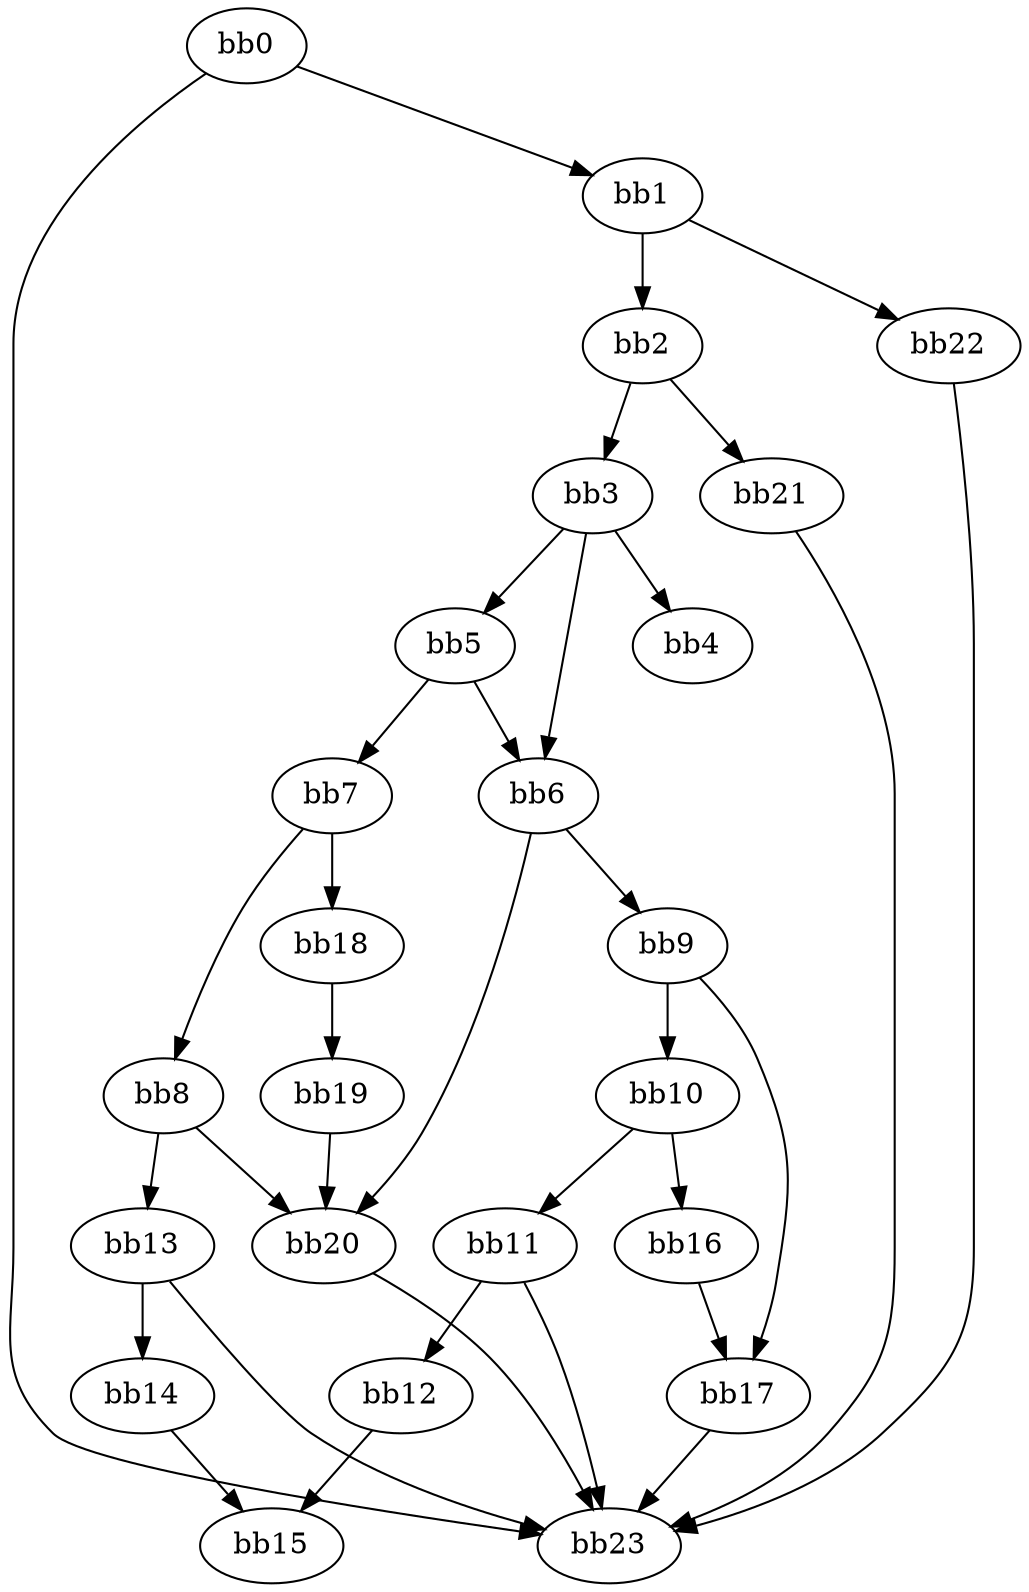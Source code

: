 digraph {
    0 [ label = "bb0\l" ]
    1 [ label = "bb1\l" ]
    2 [ label = "bb2\l" ]
    3 [ label = "bb3\l" ]
    4 [ label = "bb4\l" ]
    5 [ label = "bb5\l" ]
    6 [ label = "bb6\l" ]
    7 [ label = "bb7\l" ]
    8 [ label = "bb8\l" ]
    9 [ label = "bb9\l" ]
    10 [ label = "bb10\l" ]
    11 [ label = "bb11\l" ]
    12 [ label = "bb12\l" ]
    13 [ label = "bb13\l" ]
    14 [ label = "bb14\l" ]
    15 [ label = "bb15\l" ]
    16 [ label = "bb16\l" ]
    17 [ label = "bb17\l" ]
    18 [ label = "bb18\l" ]
    19 [ label = "bb19\l" ]
    20 [ label = "bb20\l" ]
    21 [ label = "bb21\l" ]
    22 [ label = "bb22\l" ]
    23 [ label = "bb23\l" ]
    0 -> 1 [ ]
    0 -> 23 [ ]
    1 -> 2 [ ]
    1 -> 22 [ ]
    2 -> 3 [ ]
    2 -> 21 [ ]
    3 -> 4 [ ]
    3 -> 5 [ ]
    3 -> 6 [ ]
    5 -> 6 [ ]
    5 -> 7 [ ]
    6 -> 9 [ ]
    6 -> 20 [ ]
    7 -> 8 [ ]
    7 -> 18 [ ]
    8 -> 13 [ ]
    8 -> 20 [ ]
    9 -> 10 [ ]
    9 -> 17 [ ]
    10 -> 11 [ ]
    10 -> 16 [ ]
    11 -> 12 [ ]
    11 -> 23 [ ]
    12 -> 15 [ ]
    13 -> 14 [ ]
    13 -> 23 [ ]
    14 -> 15 [ ]
    16 -> 17 [ ]
    17 -> 23 [ ]
    18 -> 19 [ ]
    19 -> 20 [ ]
    20 -> 23 [ ]
    21 -> 23 [ ]
    22 -> 23 [ ]
}

